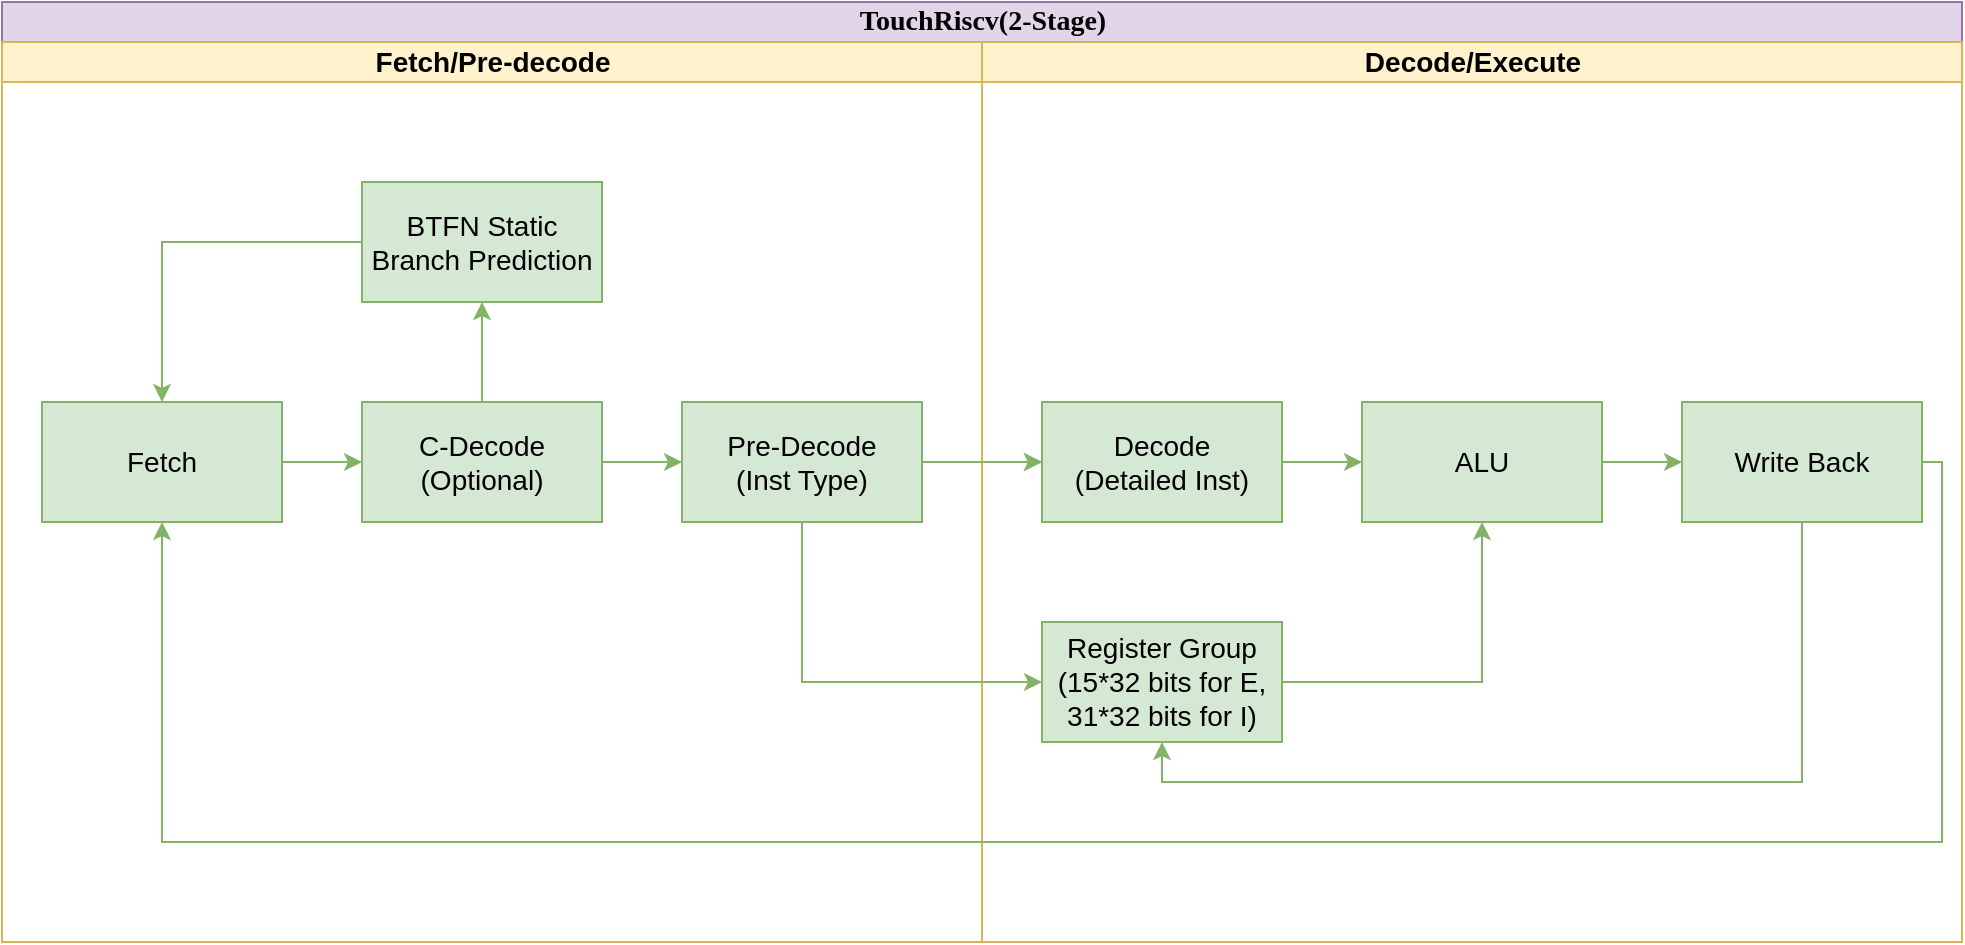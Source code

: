 <mxfile version="20.3.0" type="device"><diagram name="Page-1" id="0783ab3e-0a74-02c8-0abd-f7b4e66b4bec"><mxGraphModel dx="2062" dy="1217" grid="1" gridSize="10" guides="1" tooltips="1" connect="1" arrows="1" fold="1" page="1" pageScale="1" pageWidth="827" pageHeight="1169" background="none" math="0" shadow="0"><root><mxCell id="0"/><mxCell id="1" parent="0"/><mxCell id="1c1d494c118603dd-1" value="TouchRiscv(2-Stage)" style="swimlane;html=1;childLayout=stackLayout;startSize=20;rounded=0;shadow=0;comic=0;labelBackgroundColor=none;strokeWidth=1;fontFamily=Verdana;fontSize=14;align=center;fillColor=#e1d5e7;strokeColor=#9673a6;fontStyle=1" parent="1" vertex="1"><mxGeometry x="20" y="30" width="980" height="470" as="geometry"/></mxCell><mxCell id="1c1d494c118603dd-2" value="Fetch/Pre-decode" style="swimlane;html=1;startSize=20;fillColor=#fff2cc;strokeColor=#d6b656;fontSize=14;fontStyle=1" parent="1c1d494c118603dd-1" vertex="1"><mxGeometry y="20" width="490" height="450" as="geometry"/></mxCell><mxCell id="WPxNESrEtfaLGoUWn4ng-9" style="edgeStyle=orthogonalEdgeStyle;rounded=0;orthogonalLoop=1;jettySize=auto;html=1;fillColor=#d5e8d4;strokeColor=#82b366;fontSize=14;fontStyle=0" edge="1" parent="1c1d494c118603dd-2" source="WPxNESrEtfaLGoUWn4ng-6" target="WPxNESrEtfaLGoUWn4ng-7"><mxGeometry relative="1" as="geometry"/></mxCell><mxCell id="WPxNESrEtfaLGoUWn4ng-6" value="Fetch" style="rounded=0;whiteSpace=wrap;html=1;fillColor=#d5e8d4;strokeColor=#82b366;fontSize=14;fontStyle=0" vertex="1" parent="1c1d494c118603dd-2"><mxGeometry x="20" y="180" width="120" height="60" as="geometry"/></mxCell><mxCell id="WPxNESrEtfaLGoUWn4ng-18" style="edgeStyle=orthogonalEdgeStyle;rounded=0;orthogonalLoop=1;jettySize=auto;html=1;fillColor=#d5e8d4;strokeColor=#82b366;fontSize=14;fontStyle=0" edge="1" parent="1c1d494c118603dd-2" source="WPxNESrEtfaLGoUWn4ng-7" target="WPxNESrEtfaLGoUWn4ng-17"><mxGeometry relative="1" as="geometry"/></mxCell><mxCell id="WPxNESrEtfaLGoUWn4ng-7" value="C-Decode&lt;br style=&quot;font-size: 14px;&quot;&gt;(Optional)" style="rounded=0;whiteSpace=wrap;html=1;fillColor=#d5e8d4;strokeColor=#82b366;fontSize=14;fontStyle=0" vertex="1" parent="1c1d494c118603dd-2"><mxGeometry x="180" y="180" width="120" height="60" as="geometry"/></mxCell><mxCell id="WPxNESrEtfaLGoUWn4ng-12" style="edgeStyle=orthogonalEdgeStyle;rounded=0;orthogonalLoop=1;jettySize=auto;html=1;exitX=0.5;exitY=0;exitDx=0;exitDy=0;fillColor=#d5e8d4;strokeColor=#82b366;fontSize=14;fontStyle=0" edge="1" parent="1c1d494c118603dd-2" source="WPxNESrEtfaLGoUWn4ng-7" target="WPxNESrEtfaLGoUWn4ng-11"><mxGeometry relative="1" as="geometry"><mxPoint x="240" y="200" as="sourcePoint"/></mxGeometry></mxCell><mxCell id="WPxNESrEtfaLGoUWn4ng-13" style="edgeStyle=orthogonalEdgeStyle;rounded=0;orthogonalLoop=1;jettySize=auto;html=1;fillColor=#d5e8d4;strokeColor=#82b366;fontSize=14;fontStyle=0" edge="1" parent="1c1d494c118603dd-2" source="WPxNESrEtfaLGoUWn4ng-11" target="WPxNESrEtfaLGoUWn4ng-6"><mxGeometry relative="1" as="geometry"/></mxCell><mxCell id="WPxNESrEtfaLGoUWn4ng-11" value="BTFN Static &lt;br style=&quot;font-size: 14px;&quot;&gt;Branch Prediction" style="rounded=0;whiteSpace=wrap;html=1;fillColor=#d5e8d4;strokeColor=#82b366;fontSize=14;fontStyle=0" vertex="1" parent="1c1d494c118603dd-2"><mxGeometry x="180" y="70" width="120" height="60" as="geometry"/></mxCell><mxCell id="WPxNESrEtfaLGoUWn4ng-17" value="Pre-Decode&lt;br style=&quot;font-size: 14px;&quot;&gt;(Inst Type)" style="rounded=0;whiteSpace=wrap;html=1;fillColor=#d5e8d4;strokeColor=#82b366;fontSize=14;fontStyle=0" vertex="1" parent="1c1d494c118603dd-2"><mxGeometry x="340" y="180" width="120" height="60" as="geometry"/></mxCell><mxCell id="1c1d494c118603dd-3" value="Decode/Execute" style="swimlane;html=1;startSize=20;fillColor=#fff2cc;strokeColor=#d6b656;fontSize=14;fontStyle=1" parent="1c1d494c118603dd-1" vertex="1"><mxGeometry x="490" y="20" width="490" height="450" as="geometry"/></mxCell><mxCell id="WPxNESrEtfaLGoUWn4ng-23" style="edgeStyle=orthogonalEdgeStyle;rounded=0;orthogonalLoop=1;jettySize=auto;html=1;entryX=0;entryY=0.5;entryDx=0;entryDy=0;fillColor=#d5e8d4;strokeColor=#82b366;fontSize=14;fontStyle=0" edge="1" parent="1c1d494c118603dd-3" source="WPxNESrEtfaLGoUWn4ng-14" target="WPxNESrEtfaLGoUWn4ng-16"><mxGeometry relative="1" as="geometry"/></mxCell><mxCell id="WPxNESrEtfaLGoUWn4ng-14" value="Decode&lt;br style=&quot;font-size: 14px;&quot;&gt;(Detailed Inst)" style="rounded=0;whiteSpace=wrap;html=1;fillColor=#d5e8d4;strokeColor=#82b366;fontSize=14;fontStyle=0" vertex="1" parent="1c1d494c118603dd-3"><mxGeometry x="30" y="180" width="120" height="60" as="geometry"/></mxCell><mxCell id="WPxNESrEtfaLGoUWn4ng-26" style="edgeStyle=orthogonalEdgeStyle;rounded=0;orthogonalLoop=1;jettySize=auto;html=1;entryX=0;entryY=0.5;entryDx=0;entryDy=0;fillColor=#d5e8d4;strokeColor=#82b366;fontSize=14;fontStyle=0" edge="1" parent="1c1d494c118603dd-3" source="WPxNESrEtfaLGoUWn4ng-16" target="WPxNESrEtfaLGoUWn4ng-25"><mxGeometry relative="1" as="geometry"/></mxCell><mxCell id="WPxNESrEtfaLGoUWn4ng-16" value="ALU" style="rounded=0;whiteSpace=wrap;html=1;fillColor=#d5e8d4;strokeColor=#82b366;fontSize=14;fontStyle=0" vertex="1" parent="1c1d494c118603dd-3"><mxGeometry x="190" y="180" width="120" height="60" as="geometry"/></mxCell><mxCell id="WPxNESrEtfaLGoUWn4ng-24" style="edgeStyle=orthogonalEdgeStyle;rounded=0;orthogonalLoop=1;jettySize=auto;html=1;entryX=0.5;entryY=1;entryDx=0;entryDy=0;fillColor=#d5e8d4;strokeColor=#82b366;fontSize=14;fontStyle=0" edge="1" parent="1c1d494c118603dd-3" source="WPxNESrEtfaLGoUWn4ng-20" target="WPxNESrEtfaLGoUWn4ng-16"><mxGeometry relative="1" as="geometry"/></mxCell><mxCell id="WPxNESrEtfaLGoUWn4ng-20" value="Register Group&lt;br style=&quot;font-size: 14px;&quot;&gt;(15*32 bits for E,&lt;br style=&quot;font-size: 14px;&quot;&gt;31*32 bits for I)" style="rounded=0;whiteSpace=wrap;html=1;fillColor=#d5e8d4;strokeColor=#82b366;fontSize=14;fontStyle=0" vertex="1" parent="1c1d494c118603dd-3"><mxGeometry x="30" y="290" width="120" height="60" as="geometry"/></mxCell><mxCell id="WPxNESrEtfaLGoUWn4ng-27" style="edgeStyle=orthogonalEdgeStyle;rounded=0;orthogonalLoop=1;jettySize=auto;html=1;entryX=0.5;entryY=1;entryDx=0;entryDy=0;exitX=0.5;exitY=1;exitDx=0;exitDy=0;fillColor=#d5e8d4;strokeColor=#82b366;fontSize=14;fontStyle=0" edge="1" parent="1c1d494c118603dd-3" source="WPxNESrEtfaLGoUWn4ng-25" target="WPxNESrEtfaLGoUWn4ng-20"><mxGeometry relative="1" as="geometry"/></mxCell><mxCell id="WPxNESrEtfaLGoUWn4ng-25" value="Write Back" style="rounded=0;whiteSpace=wrap;html=1;fillColor=#d5e8d4;strokeColor=#82b366;fontSize=14;fontStyle=0" vertex="1" parent="1c1d494c118603dd-3"><mxGeometry x="350" y="180" width="120" height="60" as="geometry"/></mxCell><mxCell id="WPxNESrEtfaLGoUWn4ng-19" style="edgeStyle=orthogonalEdgeStyle;rounded=0;orthogonalLoop=1;jettySize=auto;html=1;entryX=0;entryY=0.5;entryDx=0;entryDy=0;fillColor=#d5e8d4;strokeColor=#82b366;fontSize=14;fontStyle=0" edge="1" parent="1c1d494c118603dd-1" source="WPxNESrEtfaLGoUWn4ng-17" target="WPxNESrEtfaLGoUWn4ng-14"><mxGeometry relative="1" as="geometry"/></mxCell><mxCell id="WPxNESrEtfaLGoUWn4ng-22" style="edgeStyle=orthogonalEdgeStyle;rounded=0;orthogonalLoop=1;jettySize=auto;html=1;entryX=0;entryY=0.5;entryDx=0;entryDy=0;exitX=0.5;exitY=1;exitDx=0;exitDy=0;fillColor=#d5e8d4;strokeColor=#82b366;fontSize=14;fontStyle=0" edge="1" parent="1c1d494c118603dd-1" source="WPxNESrEtfaLGoUWn4ng-17" target="WPxNESrEtfaLGoUWn4ng-20"><mxGeometry relative="1" as="geometry"/></mxCell><mxCell id="WPxNESrEtfaLGoUWn4ng-28" value="" style="edgeStyle=orthogonalEdgeStyle;rounded=0;orthogonalLoop=1;jettySize=auto;html=1;fillColor=#d5e8d4;strokeColor=#82b366;fontSize=14;fontStyle=0" edge="1" parent="1c1d494c118603dd-1" source="WPxNESrEtfaLGoUWn4ng-17" target="WPxNESrEtfaLGoUWn4ng-14"><mxGeometry relative="1" as="geometry"/></mxCell><mxCell id="WPxNESrEtfaLGoUWn4ng-30" style="edgeStyle=orthogonalEdgeStyle;rounded=0;orthogonalLoop=1;jettySize=auto;html=1;entryX=0.5;entryY=1;entryDx=0;entryDy=0;exitX=1;exitY=0.5;exitDx=0;exitDy=0;fillColor=#d5e8d4;strokeColor=#82b366;fontSize=14;fontStyle=0" edge="1" parent="1c1d494c118603dd-1" source="WPxNESrEtfaLGoUWn4ng-25" target="WPxNESrEtfaLGoUWn4ng-6"><mxGeometry relative="1" as="geometry"><Array as="points"><mxPoint x="970" y="230"/><mxPoint x="970" y="420"/><mxPoint x="80" y="420"/></Array></mxGeometry></mxCell></root></mxGraphModel></diagram></mxfile>